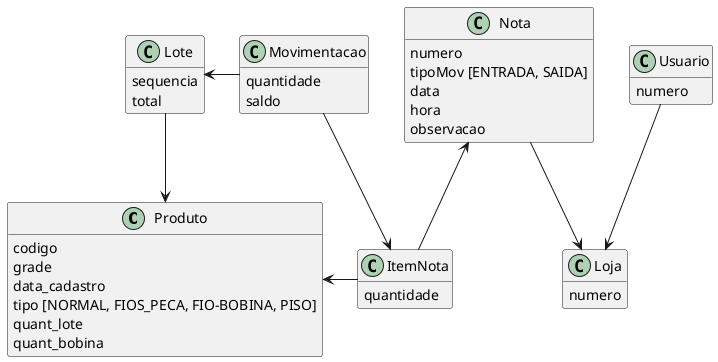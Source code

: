 @startuml modelo
hide methods

class Produto{
	codigo
	grade
	data_cadastro
	tipo [NORMAL, FIOS_PECA, FIO-BOBINA, PISO]
	quant_lote
	quant_bobina
}

class ItemNota{
	quantidade
}

class Nota {
	numero
	tipoMov [ENTRADA, SAIDA]
	data
	hora
	observacao
}

class Lote {
	sequencia
	total
}

class Movimentacao {
	quantidade
	saldo
}

class Loja {
	numero
}

class Usuario {
	numero
}

ItemNota	-u->	Nota
ItemNota	-l->	Produto
Lote		-->	Produto
Movimentacao	-l->	Lote
Movimentacao	-->	ItemNota
Nota		-->	Loja
Usuario		-->	Loja

@enduml
